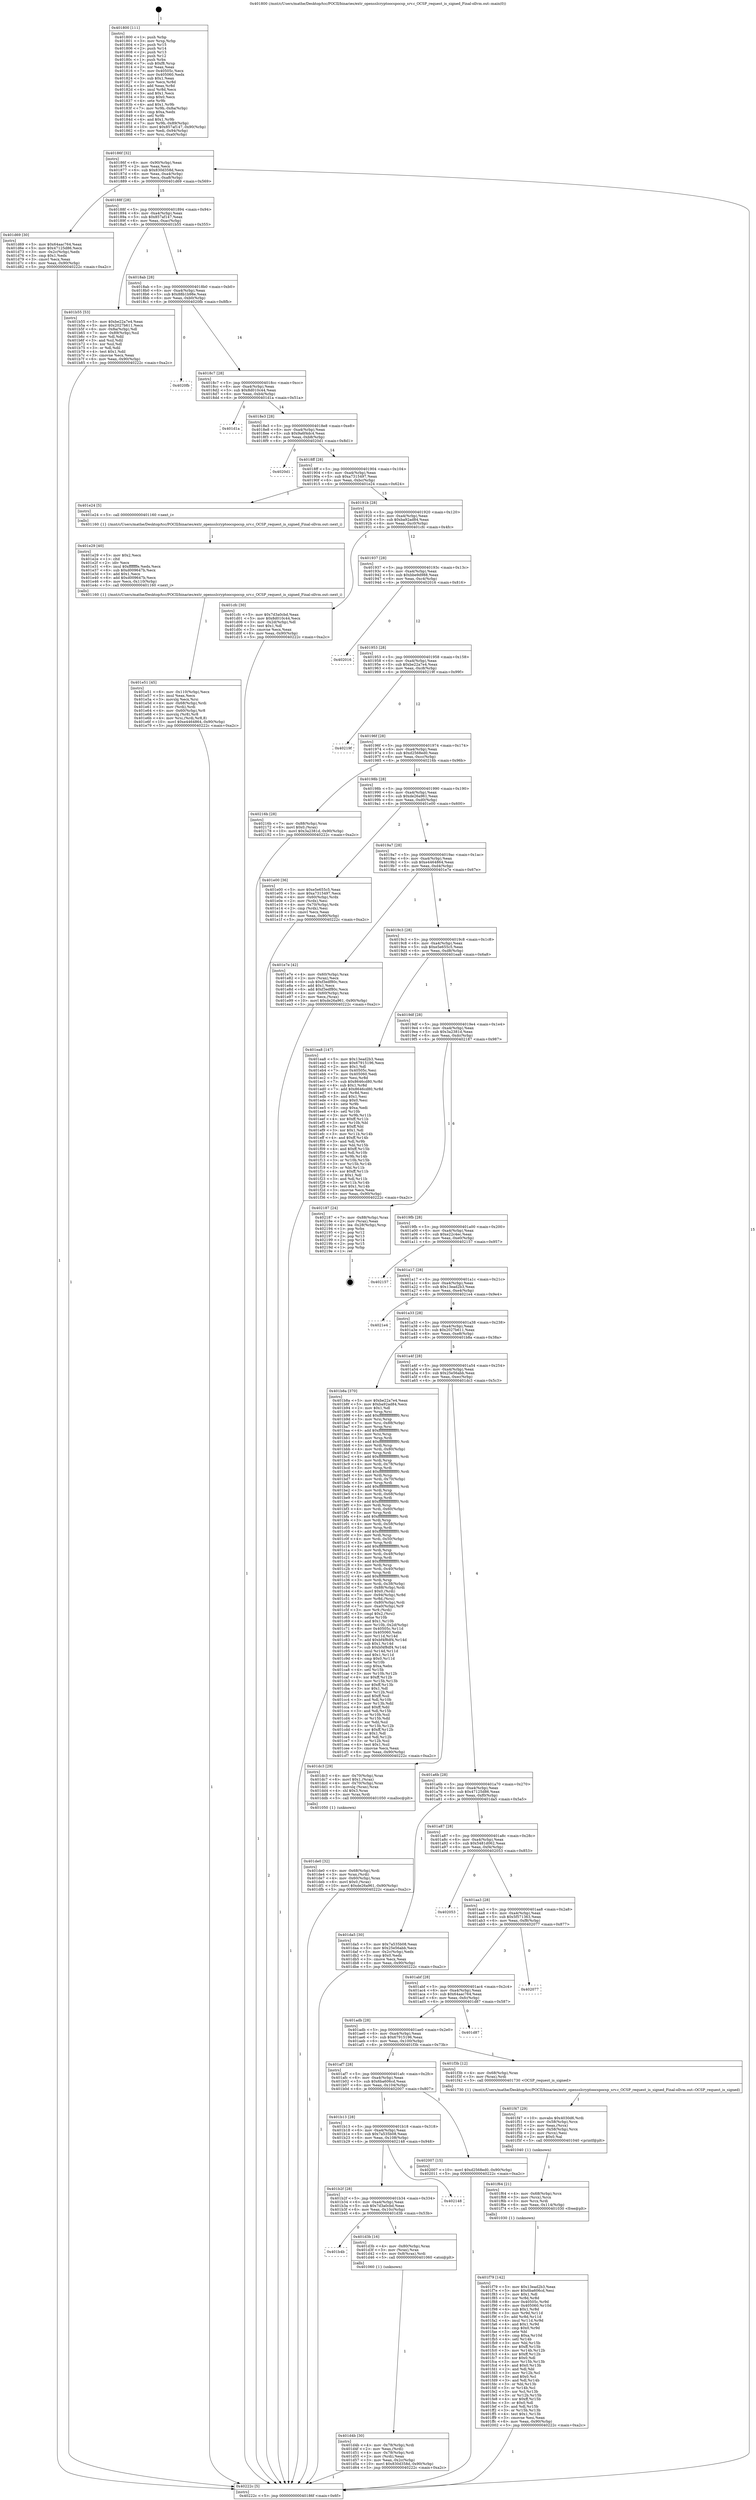 digraph "0x401800" {
  label = "0x401800 (/mnt/c/Users/mathe/Desktop/tcc/POCII/binaries/extr_opensslcryptoocspocsp_srv.c_OCSP_request_is_signed_Final-ollvm.out::main(0))"
  labelloc = "t"
  node[shape=record]

  Entry [label="",width=0.3,height=0.3,shape=circle,fillcolor=black,style=filled]
  "0x40186f" [label="{
     0x40186f [32]\l
     | [instrs]\l
     &nbsp;&nbsp;0x40186f \<+6\>: mov -0x90(%rbp),%eax\l
     &nbsp;&nbsp;0x401875 \<+2\>: mov %eax,%ecx\l
     &nbsp;&nbsp;0x401877 \<+6\>: sub $0x830d358d,%ecx\l
     &nbsp;&nbsp;0x40187d \<+6\>: mov %eax,-0xa4(%rbp)\l
     &nbsp;&nbsp;0x401883 \<+6\>: mov %ecx,-0xa8(%rbp)\l
     &nbsp;&nbsp;0x401889 \<+6\>: je 0000000000401d69 \<main+0x569\>\l
  }"]
  "0x401d69" [label="{
     0x401d69 [30]\l
     | [instrs]\l
     &nbsp;&nbsp;0x401d69 \<+5\>: mov $0x64aac764,%eax\l
     &nbsp;&nbsp;0x401d6e \<+5\>: mov $0x47125d86,%ecx\l
     &nbsp;&nbsp;0x401d73 \<+3\>: mov -0x2c(%rbp),%edx\l
     &nbsp;&nbsp;0x401d76 \<+3\>: cmp $0x1,%edx\l
     &nbsp;&nbsp;0x401d79 \<+3\>: cmovl %ecx,%eax\l
     &nbsp;&nbsp;0x401d7c \<+6\>: mov %eax,-0x90(%rbp)\l
     &nbsp;&nbsp;0x401d82 \<+5\>: jmp 000000000040222c \<main+0xa2c\>\l
  }"]
  "0x40188f" [label="{
     0x40188f [28]\l
     | [instrs]\l
     &nbsp;&nbsp;0x40188f \<+5\>: jmp 0000000000401894 \<main+0x94\>\l
     &nbsp;&nbsp;0x401894 \<+6\>: mov -0xa4(%rbp),%eax\l
     &nbsp;&nbsp;0x40189a \<+5\>: sub $0x857af147,%eax\l
     &nbsp;&nbsp;0x40189f \<+6\>: mov %eax,-0xac(%rbp)\l
     &nbsp;&nbsp;0x4018a5 \<+6\>: je 0000000000401b55 \<main+0x355\>\l
  }"]
  Exit [label="",width=0.3,height=0.3,shape=circle,fillcolor=black,style=filled,peripheries=2]
  "0x401b55" [label="{
     0x401b55 [53]\l
     | [instrs]\l
     &nbsp;&nbsp;0x401b55 \<+5\>: mov $0xbe22a7e4,%eax\l
     &nbsp;&nbsp;0x401b5a \<+5\>: mov $0x2027b611,%ecx\l
     &nbsp;&nbsp;0x401b5f \<+6\>: mov -0x8a(%rbp),%dl\l
     &nbsp;&nbsp;0x401b65 \<+7\>: mov -0x89(%rbp),%sil\l
     &nbsp;&nbsp;0x401b6c \<+3\>: mov %dl,%dil\l
     &nbsp;&nbsp;0x401b6f \<+3\>: and %sil,%dil\l
     &nbsp;&nbsp;0x401b72 \<+3\>: xor %sil,%dl\l
     &nbsp;&nbsp;0x401b75 \<+3\>: or %dl,%dil\l
     &nbsp;&nbsp;0x401b78 \<+4\>: test $0x1,%dil\l
     &nbsp;&nbsp;0x401b7c \<+3\>: cmovne %ecx,%eax\l
     &nbsp;&nbsp;0x401b7f \<+6\>: mov %eax,-0x90(%rbp)\l
     &nbsp;&nbsp;0x401b85 \<+5\>: jmp 000000000040222c \<main+0xa2c\>\l
  }"]
  "0x4018ab" [label="{
     0x4018ab [28]\l
     | [instrs]\l
     &nbsp;&nbsp;0x4018ab \<+5\>: jmp 00000000004018b0 \<main+0xb0\>\l
     &nbsp;&nbsp;0x4018b0 \<+6\>: mov -0xa4(%rbp),%eax\l
     &nbsp;&nbsp;0x4018b6 \<+5\>: sub $0x88b1b98e,%eax\l
     &nbsp;&nbsp;0x4018bb \<+6\>: mov %eax,-0xb0(%rbp)\l
     &nbsp;&nbsp;0x4018c1 \<+6\>: je 00000000004020fb \<main+0x8fb\>\l
  }"]
  "0x40222c" [label="{
     0x40222c [5]\l
     | [instrs]\l
     &nbsp;&nbsp;0x40222c \<+5\>: jmp 000000000040186f \<main+0x6f\>\l
  }"]
  "0x401800" [label="{
     0x401800 [111]\l
     | [instrs]\l
     &nbsp;&nbsp;0x401800 \<+1\>: push %rbp\l
     &nbsp;&nbsp;0x401801 \<+3\>: mov %rsp,%rbp\l
     &nbsp;&nbsp;0x401804 \<+2\>: push %r15\l
     &nbsp;&nbsp;0x401806 \<+2\>: push %r14\l
     &nbsp;&nbsp;0x401808 \<+2\>: push %r13\l
     &nbsp;&nbsp;0x40180a \<+2\>: push %r12\l
     &nbsp;&nbsp;0x40180c \<+1\>: push %rbx\l
     &nbsp;&nbsp;0x40180d \<+7\>: sub $0xf8,%rsp\l
     &nbsp;&nbsp;0x401814 \<+2\>: xor %eax,%eax\l
     &nbsp;&nbsp;0x401816 \<+7\>: mov 0x40505c,%ecx\l
     &nbsp;&nbsp;0x40181d \<+7\>: mov 0x405060,%edx\l
     &nbsp;&nbsp;0x401824 \<+3\>: sub $0x1,%eax\l
     &nbsp;&nbsp;0x401827 \<+3\>: mov %ecx,%r8d\l
     &nbsp;&nbsp;0x40182a \<+3\>: add %eax,%r8d\l
     &nbsp;&nbsp;0x40182d \<+4\>: imul %r8d,%ecx\l
     &nbsp;&nbsp;0x401831 \<+3\>: and $0x1,%ecx\l
     &nbsp;&nbsp;0x401834 \<+3\>: cmp $0x0,%ecx\l
     &nbsp;&nbsp;0x401837 \<+4\>: sete %r9b\l
     &nbsp;&nbsp;0x40183b \<+4\>: and $0x1,%r9b\l
     &nbsp;&nbsp;0x40183f \<+7\>: mov %r9b,-0x8a(%rbp)\l
     &nbsp;&nbsp;0x401846 \<+3\>: cmp $0xa,%edx\l
     &nbsp;&nbsp;0x401849 \<+4\>: setl %r9b\l
     &nbsp;&nbsp;0x40184d \<+4\>: and $0x1,%r9b\l
     &nbsp;&nbsp;0x401851 \<+7\>: mov %r9b,-0x89(%rbp)\l
     &nbsp;&nbsp;0x401858 \<+10\>: movl $0x857af147,-0x90(%rbp)\l
     &nbsp;&nbsp;0x401862 \<+6\>: mov %edi,-0x94(%rbp)\l
     &nbsp;&nbsp;0x401868 \<+7\>: mov %rsi,-0xa0(%rbp)\l
  }"]
  "0x401f79" [label="{
     0x401f79 [142]\l
     | [instrs]\l
     &nbsp;&nbsp;0x401f79 \<+5\>: mov $0x13ead2b3,%eax\l
     &nbsp;&nbsp;0x401f7e \<+5\>: mov $0x6ba606cd,%esi\l
     &nbsp;&nbsp;0x401f83 \<+2\>: mov $0x1,%dl\l
     &nbsp;&nbsp;0x401f85 \<+3\>: xor %r8d,%r8d\l
     &nbsp;&nbsp;0x401f88 \<+8\>: mov 0x40505c,%r9d\l
     &nbsp;&nbsp;0x401f90 \<+8\>: mov 0x405060,%r10d\l
     &nbsp;&nbsp;0x401f98 \<+4\>: sub $0x1,%r8d\l
     &nbsp;&nbsp;0x401f9c \<+3\>: mov %r9d,%r11d\l
     &nbsp;&nbsp;0x401f9f \<+3\>: add %r8d,%r11d\l
     &nbsp;&nbsp;0x401fa2 \<+4\>: imul %r11d,%r9d\l
     &nbsp;&nbsp;0x401fa6 \<+4\>: and $0x1,%r9d\l
     &nbsp;&nbsp;0x401faa \<+4\>: cmp $0x0,%r9d\l
     &nbsp;&nbsp;0x401fae \<+3\>: sete %bl\l
     &nbsp;&nbsp;0x401fb1 \<+4\>: cmp $0xa,%r10d\l
     &nbsp;&nbsp;0x401fb5 \<+4\>: setl %r14b\l
     &nbsp;&nbsp;0x401fb9 \<+3\>: mov %bl,%r15b\l
     &nbsp;&nbsp;0x401fbc \<+4\>: xor $0xff,%r15b\l
     &nbsp;&nbsp;0x401fc0 \<+3\>: mov %r14b,%r12b\l
     &nbsp;&nbsp;0x401fc3 \<+4\>: xor $0xff,%r12b\l
     &nbsp;&nbsp;0x401fc7 \<+3\>: xor $0x0,%dl\l
     &nbsp;&nbsp;0x401fca \<+3\>: mov %r15b,%r13b\l
     &nbsp;&nbsp;0x401fcd \<+4\>: and $0x0,%r13b\l
     &nbsp;&nbsp;0x401fd1 \<+2\>: and %dl,%bl\l
     &nbsp;&nbsp;0x401fd3 \<+3\>: mov %r12b,%cl\l
     &nbsp;&nbsp;0x401fd6 \<+3\>: and $0x0,%cl\l
     &nbsp;&nbsp;0x401fd9 \<+3\>: and %dl,%r14b\l
     &nbsp;&nbsp;0x401fdc \<+3\>: or %bl,%r13b\l
     &nbsp;&nbsp;0x401fdf \<+3\>: or %r14b,%cl\l
     &nbsp;&nbsp;0x401fe2 \<+3\>: xor %cl,%r13b\l
     &nbsp;&nbsp;0x401fe5 \<+3\>: or %r12b,%r15b\l
     &nbsp;&nbsp;0x401fe8 \<+4\>: xor $0xff,%r15b\l
     &nbsp;&nbsp;0x401fec \<+3\>: or $0x0,%dl\l
     &nbsp;&nbsp;0x401fef \<+3\>: and %dl,%r15b\l
     &nbsp;&nbsp;0x401ff2 \<+3\>: or %r15b,%r13b\l
     &nbsp;&nbsp;0x401ff5 \<+4\>: test $0x1,%r13b\l
     &nbsp;&nbsp;0x401ff9 \<+3\>: cmovne %esi,%eax\l
     &nbsp;&nbsp;0x401ffc \<+6\>: mov %eax,-0x90(%rbp)\l
     &nbsp;&nbsp;0x402002 \<+5\>: jmp 000000000040222c \<main+0xa2c\>\l
  }"]
  "0x4020fb" [label="{
     0x4020fb\l
  }", style=dashed]
  "0x4018c7" [label="{
     0x4018c7 [28]\l
     | [instrs]\l
     &nbsp;&nbsp;0x4018c7 \<+5\>: jmp 00000000004018cc \<main+0xcc\>\l
     &nbsp;&nbsp;0x4018cc \<+6\>: mov -0xa4(%rbp),%eax\l
     &nbsp;&nbsp;0x4018d2 \<+5\>: sub $0x8d010c44,%eax\l
     &nbsp;&nbsp;0x4018d7 \<+6\>: mov %eax,-0xb4(%rbp)\l
     &nbsp;&nbsp;0x4018dd \<+6\>: je 0000000000401d1a \<main+0x51a\>\l
  }"]
  "0x401f64" [label="{
     0x401f64 [21]\l
     | [instrs]\l
     &nbsp;&nbsp;0x401f64 \<+4\>: mov -0x68(%rbp),%rcx\l
     &nbsp;&nbsp;0x401f68 \<+3\>: mov (%rcx),%rcx\l
     &nbsp;&nbsp;0x401f6b \<+3\>: mov %rcx,%rdi\l
     &nbsp;&nbsp;0x401f6e \<+6\>: mov %eax,-0x114(%rbp)\l
     &nbsp;&nbsp;0x401f74 \<+5\>: call 0000000000401030 \<free@plt\>\l
     | [calls]\l
     &nbsp;&nbsp;0x401030 \{1\} (unknown)\l
  }"]
  "0x401d1a" [label="{
     0x401d1a\l
  }", style=dashed]
  "0x4018e3" [label="{
     0x4018e3 [28]\l
     | [instrs]\l
     &nbsp;&nbsp;0x4018e3 \<+5\>: jmp 00000000004018e8 \<main+0xe8\>\l
     &nbsp;&nbsp;0x4018e8 \<+6\>: mov -0xa4(%rbp),%eax\l
     &nbsp;&nbsp;0x4018ee \<+5\>: sub $0x9a6f4dc4,%eax\l
     &nbsp;&nbsp;0x4018f3 \<+6\>: mov %eax,-0xb8(%rbp)\l
     &nbsp;&nbsp;0x4018f9 \<+6\>: je 00000000004020d1 \<main+0x8d1\>\l
  }"]
  "0x401f47" [label="{
     0x401f47 [29]\l
     | [instrs]\l
     &nbsp;&nbsp;0x401f47 \<+10\>: movabs $0x4030d6,%rdi\l
     &nbsp;&nbsp;0x401f51 \<+4\>: mov -0x58(%rbp),%rcx\l
     &nbsp;&nbsp;0x401f55 \<+2\>: mov %eax,(%rcx)\l
     &nbsp;&nbsp;0x401f57 \<+4\>: mov -0x58(%rbp),%rcx\l
     &nbsp;&nbsp;0x401f5b \<+2\>: mov (%rcx),%esi\l
     &nbsp;&nbsp;0x401f5d \<+2\>: mov $0x0,%al\l
     &nbsp;&nbsp;0x401f5f \<+5\>: call 0000000000401040 \<printf@plt\>\l
     | [calls]\l
     &nbsp;&nbsp;0x401040 \{1\} (unknown)\l
  }"]
  "0x4020d1" [label="{
     0x4020d1\l
  }", style=dashed]
  "0x4018ff" [label="{
     0x4018ff [28]\l
     | [instrs]\l
     &nbsp;&nbsp;0x4018ff \<+5\>: jmp 0000000000401904 \<main+0x104\>\l
     &nbsp;&nbsp;0x401904 \<+6\>: mov -0xa4(%rbp),%eax\l
     &nbsp;&nbsp;0x40190a \<+5\>: sub $0xa7315497,%eax\l
     &nbsp;&nbsp;0x40190f \<+6\>: mov %eax,-0xbc(%rbp)\l
     &nbsp;&nbsp;0x401915 \<+6\>: je 0000000000401e24 \<main+0x624\>\l
  }"]
  "0x401e51" [label="{
     0x401e51 [45]\l
     | [instrs]\l
     &nbsp;&nbsp;0x401e51 \<+6\>: mov -0x110(%rbp),%ecx\l
     &nbsp;&nbsp;0x401e57 \<+3\>: imul %eax,%ecx\l
     &nbsp;&nbsp;0x401e5a \<+3\>: movslq %ecx,%rsi\l
     &nbsp;&nbsp;0x401e5d \<+4\>: mov -0x68(%rbp),%rdi\l
     &nbsp;&nbsp;0x401e61 \<+3\>: mov (%rdi),%rdi\l
     &nbsp;&nbsp;0x401e64 \<+4\>: mov -0x60(%rbp),%r8\l
     &nbsp;&nbsp;0x401e68 \<+3\>: movslq (%r8),%r8\l
     &nbsp;&nbsp;0x401e6b \<+4\>: mov %rsi,(%rdi,%r8,8)\l
     &nbsp;&nbsp;0x401e6f \<+10\>: movl $0xe4464864,-0x90(%rbp)\l
     &nbsp;&nbsp;0x401e79 \<+5\>: jmp 000000000040222c \<main+0xa2c\>\l
  }"]
  "0x401e24" [label="{
     0x401e24 [5]\l
     | [instrs]\l
     &nbsp;&nbsp;0x401e24 \<+5\>: call 0000000000401160 \<next_i\>\l
     | [calls]\l
     &nbsp;&nbsp;0x401160 \{1\} (/mnt/c/Users/mathe/Desktop/tcc/POCII/binaries/extr_opensslcryptoocspocsp_srv.c_OCSP_request_is_signed_Final-ollvm.out::next_i)\l
  }"]
  "0x40191b" [label="{
     0x40191b [28]\l
     | [instrs]\l
     &nbsp;&nbsp;0x40191b \<+5\>: jmp 0000000000401920 \<main+0x120\>\l
     &nbsp;&nbsp;0x401920 \<+6\>: mov -0xa4(%rbp),%eax\l
     &nbsp;&nbsp;0x401926 \<+5\>: sub $0xba92ad84,%eax\l
     &nbsp;&nbsp;0x40192b \<+6\>: mov %eax,-0xc0(%rbp)\l
     &nbsp;&nbsp;0x401931 \<+6\>: je 0000000000401cfc \<main+0x4fc\>\l
  }"]
  "0x401e29" [label="{
     0x401e29 [40]\l
     | [instrs]\l
     &nbsp;&nbsp;0x401e29 \<+5\>: mov $0x2,%ecx\l
     &nbsp;&nbsp;0x401e2e \<+1\>: cltd\l
     &nbsp;&nbsp;0x401e2f \<+2\>: idiv %ecx\l
     &nbsp;&nbsp;0x401e31 \<+6\>: imul $0xfffffffe,%edx,%ecx\l
     &nbsp;&nbsp;0x401e37 \<+6\>: sub $0xd009647b,%ecx\l
     &nbsp;&nbsp;0x401e3d \<+3\>: add $0x1,%ecx\l
     &nbsp;&nbsp;0x401e40 \<+6\>: add $0xd009647b,%ecx\l
     &nbsp;&nbsp;0x401e46 \<+6\>: mov %ecx,-0x110(%rbp)\l
     &nbsp;&nbsp;0x401e4c \<+5\>: call 0000000000401160 \<next_i\>\l
     | [calls]\l
     &nbsp;&nbsp;0x401160 \{1\} (/mnt/c/Users/mathe/Desktop/tcc/POCII/binaries/extr_opensslcryptoocspocsp_srv.c_OCSP_request_is_signed_Final-ollvm.out::next_i)\l
  }"]
  "0x401cfc" [label="{
     0x401cfc [30]\l
     | [instrs]\l
     &nbsp;&nbsp;0x401cfc \<+5\>: mov $0x7d3a0cbd,%eax\l
     &nbsp;&nbsp;0x401d01 \<+5\>: mov $0x8d010c44,%ecx\l
     &nbsp;&nbsp;0x401d06 \<+3\>: mov -0x2d(%rbp),%dl\l
     &nbsp;&nbsp;0x401d09 \<+3\>: test $0x1,%dl\l
     &nbsp;&nbsp;0x401d0c \<+3\>: cmovne %ecx,%eax\l
     &nbsp;&nbsp;0x401d0f \<+6\>: mov %eax,-0x90(%rbp)\l
     &nbsp;&nbsp;0x401d15 \<+5\>: jmp 000000000040222c \<main+0xa2c\>\l
  }"]
  "0x401937" [label="{
     0x401937 [28]\l
     | [instrs]\l
     &nbsp;&nbsp;0x401937 \<+5\>: jmp 000000000040193c \<main+0x13c\>\l
     &nbsp;&nbsp;0x40193c \<+6\>: mov -0xa4(%rbp),%eax\l
     &nbsp;&nbsp;0x401942 \<+5\>: sub $0xbbe9d988,%eax\l
     &nbsp;&nbsp;0x401947 \<+6\>: mov %eax,-0xc4(%rbp)\l
     &nbsp;&nbsp;0x40194d \<+6\>: je 0000000000402016 \<main+0x816\>\l
  }"]
  "0x401de0" [label="{
     0x401de0 [32]\l
     | [instrs]\l
     &nbsp;&nbsp;0x401de0 \<+4\>: mov -0x68(%rbp),%rdi\l
     &nbsp;&nbsp;0x401de4 \<+3\>: mov %rax,(%rdi)\l
     &nbsp;&nbsp;0x401de7 \<+4\>: mov -0x60(%rbp),%rax\l
     &nbsp;&nbsp;0x401deb \<+6\>: movl $0x0,(%rax)\l
     &nbsp;&nbsp;0x401df1 \<+10\>: movl $0xde26a961,-0x90(%rbp)\l
     &nbsp;&nbsp;0x401dfb \<+5\>: jmp 000000000040222c \<main+0xa2c\>\l
  }"]
  "0x402016" [label="{
     0x402016\l
  }", style=dashed]
  "0x401953" [label="{
     0x401953 [28]\l
     | [instrs]\l
     &nbsp;&nbsp;0x401953 \<+5\>: jmp 0000000000401958 \<main+0x158\>\l
     &nbsp;&nbsp;0x401958 \<+6\>: mov -0xa4(%rbp),%eax\l
     &nbsp;&nbsp;0x40195e \<+5\>: sub $0xbe22a7e4,%eax\l
     &nbsp;&nbsp;0x401963 \<+6\>: mov %eax,-0xc8(%rbp)\l
     &nbsp;&nbsp;0x401969 \<+6\>: je 000000000040219f \<main+0x99f\>\l
  }"]
  "0x401d4b" [label="{
     0x401d4b [30]\l
     | [instrs]\l
     &nbsp;&nbsp;0x401d4b \<+4\>: mov -0x78(%rbp),%rdi\l
     &nbsp;&nbsp;0x401d4f \<+2\>: mov %eax,(%rdi)\l
     &nbsp;&nbsp;0x401d51 \<+4\>: mov -0x78(%rbp),%rdi\l
     &nbsp;&nbsp;0x401d55 \<+2\>: mov (%rdi),%eax\l
     &nbsp;&nbsp;0x401d57 \<+3\>: mov %eax,-0x2c(%rbp)\l
     &nbsp;&nbsp;0x401d5a \<+10\>: movl $0x830d358d,-0x90(%rbp)\l
     &nbsp;&nbsp;0x401d64 \<+5\>: jmp 000000000040222c \<main+0xa2c\>\l
  }"]
  "0x40219f" [label="{
     0x40219f\l
  }", style=dashed]
  "0x40196f" [label="{
     0x40196f [28]\l
     | [instrs]\l
     &nbsp;&nbsp;0x40196f \<+5\>: jmp 0000000000401974 \<main+0x174\>\l
     &nbsp;&nbsp;0x401974 \<+6\>: mov -0xa4(%rbp),%eax\l
     &nbsp;&nbsp;0x40197a \<+5\>: sub $0xd2568ed0,%eax\l
     &nbsp;&nbsp;0x40197f \<+6\>: mov %eax,-0xcc(%rbp)\l
     &nbsp;&nbsp;0x401985 \<+6\>: je 000000000040216b \<main+0x96b\>\l
  }"]
  "0x401b4b" [label="{
     0x401b4b\l
  }", style=dashed]
  "0x40216b" [label="{
     0x40216b [28]\l
     | [instrs]\l
     &nbsp;&nbsp;0x40216b \<+7\>: mov -0x88(%rbp),%rax\l
     &nbsp;&nbsp;0x402172 \<+6\>: movl $0x0,(%rax)\l
     &nbsp;&nbsp;0x402178 \<+10\>: movl $0x3a2381d,-0x90(%rbp)\l
     &nbsp;&nbsp;0x402182 \<+5\>: jmp 000000000040222c \<main+0xa2c\>\l
  }"]
  "0x40198b" [label="{
     0x40198b [28]\l
     | [instrs]\l
     &nbsp;&nbsp;0x40198b \<+5\>: jmp 0000000000401990 \<main+0x190\>\l
     &nbsp;&nbsp;0x401990 \<+6\>: mov -0xa4(%rbp),%eax\l
     &nbsp;&nbsp;0x401996 \<+5\>: sub $0xde26a961,%eax\l
     &nbsp;&nbsp;0x40199b \<+6\>: mov %eax,-0xd0(%rbp)\l
     &nbsp;&nbsp;0x4019a1 \<+6\>: je 0000000000401e00 \<main+0x600\>\l
  }"]
  "0x401d3b" [label="{
     0x401d3b [16]\l
     | [instrs]\l
     &nbsp;&nbsp;0x401d3b \<+4\>: mov -0x80(%rbp),%rax\l
     &nbsp;&nbsp;0x401d3f \<+3\>: mov (%rax),%rax\l
     &nbsp;&nbsp;0x401d42 \<+4\>: mov 0x8(%rax),%rdi\l
     &nbsp;&nbsp;0x401d46 \<+5\>: call 0000000000401060 \<atoi@plt\>\l
     | [calls]\l
     &nbsp;&nbsp;0x401060 \{1\} (unknown)\l
  }"]
  "0x401e00" [label="{
     0x401e00 [36]\l
     | [instrs]\l
     &nbsp;&nbsp;0x401e00 \<+5\>: mov $0xe5e655c5,%eax\l
     &nbsp;&nbsp;0x401e05 \<+5\>: mov $0xa7315497,%ecx\l
     &nbsp;&nbsp;0x401e0a \<+4\>: mov -0x60(%rbp),%rdx\l
     &nbsp;&nbsp;0x401e0e \<+2\>: mov (%rdx),%esi\l
     &nbsp;&nbsp;0x401e10 \<+4\>: mov -0x70(%rbp),%rdx\l
     &nbsp;&nbsp;0x401e14 \<+2\>: cmp (%rdx),%esi\l
     &nbsp;&nbsp;0x401e16 \<+3\>: cmovl %ecx,%eax\l
     &nbsp;&nbsp;0x401e19 \<+6\>: mov %eax,-0x90(%rbp)\l
     &nbsp;&nbsp;0x401e1f \<+5\>: jmp 000000000040222c \<main+0xa2c\>\l
  }"]
  "0x4019a7" [label="{
     0x4019a7 [28]\l
     | [instrs]\l
     &nbsp;&nbsp;0x4019a7 \<+5\>: jmp 00000000004019ac \<main+0x1ac\>\l
     &nbsp;&nbsp;0x4019ac \<+6\>: mov -0xa4(%rbp),%eax\l
     &nbsp;&nbsp;0x4019b2 \<+5\>: sub $0xe4464864,%eax\l
     &nbsp;&nbsp;0x4019b7 \<+6\>: mov %eax,-0xd4(%rbp)\l
     &nbsp;&nbsp;0x4019bd \<+6\>: je 0000000000401e7e \<main+0x67e\>\l
  }"]
  "0x401b2f" [label="{
     0x401b2f [28]\l
     | [instrs]\l
     &nbsp;&nbsp;0x401b2f \<+5\>: jmp 0000000000401b34 \<main+0x334\>\l
     &nbsp;&nbsp;0x401b34 \<+6\>: mov -0xa4(%rbp),%eax\l
     &nbsp;&nbsp;0x401b3a \<+5\>: sub $0x7d3a0cbd,%eax\l
     &nbsp;&nbsp;0x401b3f \<+6\>: mov %eax,-0x10c(%rbp)\l
     &nbsp;&nbsp;0x401b45 \<+6\>: je 0000000000401d3b \<main+0x53b\>\l
  }"]
  "0x401e7e" [label="{
     0x401e7e [42]\l
     | [instrs]\l
     &nbsp;&nbsp;0x401e7e \<+4\>: mov -0x60(%rbp),%rax\l
     &nbsp;&nbsp;0x401e82 \<+2\>: mov (%rax),%ecx\l
     &nbsp;&nbsp;0x401e84 \<+6\>: sub $0xf3edf80c,%ecx\l
     &nbsp;&nbsp;0x401e8a \<+3\>: add $0x1,%ecx\l
     &nbsp;&nbsp;0x401e8d \<+6\>: add $0xf3edf80c,%ecx\l
     &nbsp;&nbsp;0x401e93 \<+4\>: mov -0x60(%rbp),%rax\l
     &nbsp;&nbsp;0x401e97 \<+2\>: mov %ecx,(%rax)\l
     &nbsp;&nbsp;0x401e99 \<+10\>: movl $0xde26a961,-0x90(%rbp)\l
     &nbsp;&nbsp;0x401ea3 \<+5\>: jmp 000000000040222c \<main+0xa2c\>\l
  }"]
  "0x4019c3" [label="{
     0x4019c3 [28]\l
     | [instrs]\l
     &nbsp;&nbsp;0x4019c3 \<+5\>: jmp 00000000004019c8 \<main+0x1c8\>\l
     &nbsp;&nbsp;0x4019c8 \<+6\>: mov -0xa4(%rbp),%eax\l
     &nbsp;&nbsp;0x4019ce \<+5\>: sub $0xe5e655c5,%eax\l
     &nbsp;&nbsp;0x4019d3 \<+6\>: mov %eax,-0xd8(%rbp)\l
     &nbsp;&nbsp;0x4019d9 \<+6\>: je 0000000000401ea8 \<main+0x6a8\>\l
  }"]
  "0x402148" [label="{
     0x402148\l
  }", style=dashed]
  "0x401ea8" [label="{
     0x401ea8 [147]\l
     | [instrs]\l
     &nbsp;&nbsp;0x401ea8 \<+5\>: mov $0x13ead2b3,%eax\l
     &nbsp;&nbsp;0x401ead \<+5\>: mov $0x67915196,%ecx\l
     &nbsp;&nbsp;0x401eb2 \<+2\>: mov $0x1,%dl\l
     &nbsp;&nbsp;0x401eb4 \<+7\>: mov 0x40505c,%esi\l
     &nbsp;&nbsp;0x401ebb \<+7\>: mov 0x405060,%edi\l
     &nbsp;&nbsp;0x401ec2 \<+3\>: mov %esi,%r8d\l
     &nbsp;&nbsp;0x401ec5 \<+7\>: sub $0x8646cd80,%r8d\l
     &nbsp;&nbsp;0x401ecc \<+4\>: sub $0x1,%r8d\l
     &nbsp;&nbsp;0x401ed0 \<+7\>: add $0x8646cd80,%r8d\l
     &nbsp;&nbsp;0x401ed7 \<+4\>: imul %r8d,%esi\l
     &nbsp;&nbsp;0x401edb \<+3\>: and $0x1,%esi\l
     &nbsp;&nbsp;0x401ede \<+3\>: cmp $0x0,%esi\l
     &nbsp;&nbsp;0x401ee1 \<+4\>: sete %r9b\l
     &nbsp;&nbsp;0x401ee5 \<+3\>: cmp $0xa,%edi\l
     &nbsp;&nbsp;0x401ee8 \<+4\>: setl %r10b\l
     &nbsp;&nbsp;0x401eec \<+3\>: mov %r9b,%r11b\l
     &nbsp;&nbsp;0x401eef \<+4\>: xor $0xff,%r11b\l
     &nbsp;&nbsp;0x401ef3 \<+3\>: mov %r10b,%bl\l
     &nbsp;&nbsp;0x401ef6 \<+3\>: xor $0xff,%bl\l
     &nbsp;&nbsp;0x401ef9 \<+3\>: xor $0x1,%dl\l
     &nbsp;&nbsp;0x401efc \<+3\>: mov %r11b,%r14b\l
     &nbsp;&nbsp;0x401eff \<+4\>: and $0xff,%r14b\l
     &nbsp;&nbsp;0x401f03 \<+3\>: and %dl,%r9b\l
     &nbsp;&nbsp;0x401f06 \<+3\>: mov %bl,%r15b\l
     &nbsp;&nbsp;0x401f09 \<+4\>: and $0xff,%r15b\l
     &nbsp;&nbsp;0x401f0d \<+3\>: and %dl,%r10b\l
     &nbsp;&nbsp;0x401f10 \<+3\>: or %r9b,%r14b\l
     &nbsp;&nbsp;0x401f13 \<+3\>: or %r10b,%r15b\l
     &nbsp;&nbsp;0x401f16 \<+3\>: xor %r15b,%r14b\l
     &nbsp;&nbsp;0x401f19 \<+3\>: or %bl,%r11b\l
     &nbsp;&nbsp;0x401f1c \<+4\>: xor $0xff,%r11b\l
     &nbsp;&nbsp;0x401f20 \<+3\>: or $0x1,%dl\l
     &nbsp;&nbsp;0x401f23 \<+3\>: and %dl,%r11b\l
     &nbsp;&nbsp;0x401f26 \<+3\>: or %r11b,%r14b\l
     &nbsp;&nbsp;0x401f29 \<+4\>: test $0x1,%r14b\l
     &nbsp;&nbsp;0x401f2d \<+3\>: cmovne %ecx,%eax\l
     &nbsp;&nbsp;0x401f30 \<+6\>: mov %eax,-0x90(%rbp)\l
     &nbsp;&nbsp;0x401f36 \<+5\>: jmp 000000000040222c \<main+0xa2c\>\l
  }"]
  "0x4019df" [label="{
     0x4019df [28]\l
     | [instrs]\l
     &nbsp;&nbsp;0x4019df \<+5\>: jmp 00000000004019e4 \<main+0x1e4\>\l
     &nbsp;&nbsp;0x4019e4 \<+6\>: mov -0xa4(%rbp),%eax\l
     &nbsp;&nbsp;0x4019ea \<+5\>: sub $0x3a2381d,%eax\l
     &nbsp;&nbsp;0x4019ef \<+6\>: mov %eax,-0xdc(%rbp)\l
     &nbsp;&nbsp;0x4019f5 \<+6\>: je 0000000000402187 \<main+0x987\>\l
  }"]
  "0x401b13" [label="{
     0x401b13 [28]\l
     | [instrs]\l
     &nbsp;&nbsp;0x401b13 \<+5\>: jmp 0000000000401b18 \<main+0x318\>\l
     &nbsp;&nbsp;0x401b18 \<+6\>: mov -0xa4(%rbp),%eax\l
     &nbsp;&nbsp;0x401b1e \<+5\>: sub $0x7a535b08,%eax\l
     &nbsp;&nbsp;0x401b23 \<+6\>: mov %eax,-0x108(%rbp)\l
     &nbsp;&nbsp;0x401b29 \<+6\>: je 0000000000402148 \<main+0x948\>\l
  }"]
  "0x402187" [label="{
     0x402187 [24]\l
     | [instrs]\l
     &nbsp;&nbsp;0x402187 \<+7\>: mov -0x88(%rbp),%rax\l
     &nbsp;&nbsp;0x40218e \<+2\>: mov (%rax),%eax\l
     &nbsp;&nbsp;0x402190 \<+4\>: lea -0x28(%rbp),%rsp\l
     &nbsp;&nbsp;0x402194 \<+1\>: pop %rbx\l
     &nbsp;&nbsp;0x402195 \<+2\>: pop %r12\l
     &nbsp;&nbsp;0x402197 \<+2\>: pop %r13\l
     &nbsp;&nbsp;0x402199 \<+2\>: pop %r14\l
     &nbsp;&nbsp;0x40219b \<+2\>: pop %r15\l
     &nbsp;&nbsp;0x40219d \<+1\>: pop %rbp\l
     &nbsp;&nbsp;0x40219e \<+1\>: ret\l
  }"]
  "0x4019fb" [label="{
     0x4019fb [28]\l
     | [instrs]\l
     &nbsp;&nbsp;0x4019fb \<+5\>: jmp 0000000000401a00 \<main+0x200\>\l
     &nbsp;&nbsp;0x401a00 \<+6\>: mov -0xa4(%rbp),%eax\l
     &nbsp;&nbsp;0x401a06 \<+5\>: sub $0xe22c4ec,%eax\l
     &nbsp;&nbsp;0x401a0b \<+6\>: mov %eax,-0xe0(%rbp)\l
     &nbsp;&nbsp;0x401a11 \<+6\>: je 0000000000402157 \<main+0x957\>\l
  }"]
  "0x402007" [label="{
     0x402007 [15]\l
     | [instrs]\l
     &nbsp;&nbsp;0x402007 \<+10\>: movl $0xd2568ed0,-0x90(%rbp)\l
     &nbsp;&nbsp;0x402011 \<+5\>: jmp 000000000040222c \<main+0xa2c\>\l
  }"]
  "0x402157" [label="{
     0x402157\l
  }", style=dashed]
  "0x401a17" [label="{
     0x401a17 [28]\l
     | [instrs]\l
     &nbsp;&nbsp;0x401a17 \<+5\>: jmp 0000000000401a1c \<main+0x21c\>\l
     &nbsp;&nbsp;0x401a1c \<+6\>: mov -0xa4(%rbp),%eax\l
     &nbsp;&nbsp;0x401a22 \<+5\>: sub $0x13ead2b3,%eax\l
     &nbsp;&nbsp;0x401a27 \<+6\>: mov %eax,-0xe4(%rbp)\l
     &nbsp;&nbsp;0x401a2d \<+6\>: je 00000000004021e4 \<main+0x9e4\>\l
  }"]
  "0x401af7" [label="{
     0x401af7 [28]\l
     | [instrs]\l
     &nbsp;&nbsp;0x401af7 \<+5\>: jmp 0000000000401afc \<main+0x2fc\>\l
     &nbsp;&nbsp;0x401afc \<+6\>: mov -0xa4(%rbp),%eax\l
     &nbsp;&nbsp;0x401b02 \<+5\>: sub $0x6ba606cd,%eax\l
     &nbsp;&nbsp;0x401b07 \<+6\>: mov %eax,-0x104(%rbp)\l
     &nbsp;&nbsp;0x401b0d \<+6\>: je 0000000000402007 \<main+0x807\>\l
  }"]
  "0x4021e4" [label="{
     0x4021e4\l
  }", style=dashed]
  "0x401a33" [label="{
     0x401a33 [28]\l
     | [instrs]\l
     &nbsp;&nbsp;0x401a33 \<+5\>: jmp 0000000000401a38 \<main+0x238\>\l
     &nbsp;&nbsp;0x401a38 \<+6\>: mov -0xa4(%rbp),%eax\l
     &nbsp;&nbsp;0x401a3e \<+5\>: sub $0x2027b611,%eax\l
     &nbsp;&nbsp;0x401a43 \<+6\>: mov %eax,-0xe8(%rbp)\l
     &nbsp;&nbsp;0x401a49 \<+6\>: je 0000000000401b8a \<main+0x38a\>\l
  }"]
  "0x401f3b" [label="{
     0x401f3b [12]\l
     | [instrs]\l
     &nbsp;&nbsp;0x401f3b \<+4\>: mov -0x68(%rbp),%rax\l
     &nbsp;&nbsp;0x401f3f \<+3\>: mov (%rax),%rdi\l
     &nbsp;&nbsp;0x401f42 \<+5\>: call 0000000000401730 \<OCSP_request_is_signed\>\l
     | [calls]\l
     &nbsp;&nbsp;0x401730 \{1\} (/mnt/c/Users/mathe/Desktop/tcc/POCII/binaries/extr_opensslcryptoocspocsp_srv.c_OCSP_request_is_signed_Final-ollvm.out::OCSP_request_is_signed)\l
  }"]
  "0x401b8a" [label="{
     0x401b8a [370]\l
     | [instrs]\l
     &nbsp;&nbsp;0x401b8a \<+5\>: mov $0xbe22a7e4,%eax\l
     &nbsp;&nbsp;0x401b8f \<+5\>: mov $0xba92ad84,%ecx\l
     &nbsp;&nbsp;0x401b94 \<+2\>: mov $0x1,%dl\l
     &nbsp;&nbsp;0x401b96 \<+3\>: mov %rsp,%rsi\l
     &nbsp;&nbsp;0x401b99 \<+4\>: add $0xfffffffffffffff0,%rsi\l
     &nbsp;&nbsp;0x401b9d \<+3\>: mov %rsi,%rsp\l
     &nbsp;&nbsp;0x401ba0 \<+7\>: mov %rsi,-0x88(%rbp)\l
     &nbsp;&nbsp;0x401ba7 \<+3\>: mov %rsp,%rsi\l
     &nbsp;&nbsp;0x401baa \<+4\>: add $0xfffffffffffffff0,%rsi\l
     &nbsp;&nbsp;0x401bae \<+3\>: mov %rsi,%rsp\l
     &nbsp;&nbsp;0x401bb1 \<+3\>: mov %rsp,%rdi\l
     &nbsp;&nbsp;0x401bb4 \<+4\>: add $0xfffffffffffffff0,%rdi\l
     &nbsp;&nbsp;0x401bb8 \<+3\>: mov %rdi,%rsp\l
     &nbsp;&nbsp;0x401bbb \<+4\>: mov %rdi,-0x80(%rbp)\l
     &nbsp;&nbsp;0x401bbf \<+3\>: mov %rsp,%rdi\l
     &nbsp;&nbsp;0x401bc2 \<+4\>: add $0xfffffffffffffff0,%rdi\l
     &nbsp;&nbsp;0x401bc6 \<+3\>: mov %rdi,%rsp\l
     &nbsp;&nbsp;0x401bc9 \<+4\>: mov %rdi,-0x78(%rbp)\l
     &nbsp;&nbsp;0x401bcd \<+3\>: mov %rsp,%rdi\l
     &nbsp;&nbsp;0x401bd0 \<+4\>: add $0xfffffffffffffff0,%rdi\l
     &nbsp;&nbsp;0x401bd4 \<+3\>: mov %rdi,%rsp\l
     &nbsp;&nbsp;0x401bd7 \<+4\>: mov %rdi,-0x70(%rbp)\l
     &nbsp;&nbsp;0x401bdb \<+3\>: mov %rsp,%rdi\l
     &nbsp;&nbsp;0x401bde \<+4\>: add $0xfffffffffffffff0,%rdi\l
     &nbsp;&nbsp;0x401be2 \<+3\>: mov %rdi,%rsp\l
     &nbsp;&nbsp;0x401be5 \<+4\>: mov %rdi,-0x68(%rbp)\l
     &nbsp;&nbsp;0x401be9 \<+3\>: mov %rsp,%rdi\l
     &nbsp;&nbsp;0x401bec \<+4\>: add $0xfffffffffffffff0,%rdi\l
     &nbsp;&nbsp;0x401bf0 \<+3\>: mov %rdi,%rsp\l
     &nbsp;&nbsp;0x401bf3 \<+4\>: mov %rdi,-0x60(%rbp)\l
     &nbsp;&nbsp;0x401bf7 \<+3\>: mov %rsp,%rdi\l
     &nbsp;&nbsp;0x401bfa \<+4\>: add $0xfffffffffffffff0,%rdi\l
     &nbsp;&nbsp;0x401bfe \<+3\>: mov %rdi,%rsp\l
     &nbsp;&nbsp;0x401c01 \<+4\>: mov %rdi,-0x58(%rbp)\l
     &nbsp;&nbsp;0x401c05 \<+3\>: mov %rsp,%rdi\l
     &nbsp;&nbsp;0x401c08 \<+4\>: add $0xfffffffffffffff0,%rdi\l
     &nbsp;&nbsp;0x401c0c \<+3\>: mov %rdi,%rsp\l
     &nbsp;&nbsp;0x401c0f \<+4\>: mov %rdi,-0x50(%rbp)\l
     &nbsp;&nbsp;0x401c13 \<+3\>: mov %rsp,%rdi\l
     &nbsp;&nbsp;0x401c16 \<+4\>: add $0xfffffffffffffff0,%rdi\l
     &nbsp;&nbsp;0x401c1a \<+3\>: mov %rdi,%rsp\l
     &nbsp;&nbsp;0x401c1d \<+4\>: mov %rdi,-0x48(%rbp)\l
     &nbsp;&nbsp;0x401c21 \<+3\>: mov %rsp,%rdi\l
     &nbsp;&nbsp;0x401c24 \<+4\>: add $0xfffffffffffffff0,%rdi\l
     &nbsp;&nbsp;0x401c28 \<+3\>: mov %rdi,%rsp\l
     &nbsp;&nbsp;0x401c2b \<+4\>: mov %rdi,-0x40(%rbp)\l
     &nbsp;&nbsp;0x401c2f \<+3\>: mov %rsp,%rdi\l
     &nbsp;&nbsp;0x401c32 \<+4\>: add $0xfffffffffffffff0,%rdi\l
     &nbsp;&nbsp;0x401c36 \<+3\>: mov %rdi,%rsp\l
     &nbsp;&nbsp;0x401c39 \<+4\>: mov %rdi,-0x38(%rbp)\l
     &nbsp;&nbsp;0x401c3d \<+7\>: mov -0x88(%rbp),%rdi\l
     &nbsp;&nbsp;0x401c44 \<+6\>: movl $0x0,(%rdi)\l
     &nbsp;&nbsp;0x401c4a \<+7\>: mov -0x94(%rbp),%r8d\l
     &nbsp;&nbsp;0x401c51 \<+3\>: mov %r8d,(%rsi)\l
     &nbsp;&nbsp;0x401c54 \<+4\>: mov -0x80(%rbp),%rdi\l
     &nbsp;&nbsp;0x401c58 \<+7\>: mov -0xa0(%rbp),%r9\l
     &nbsp;&nbsp;0x401c5f \<+3\>: mov %r9,(%rdi)\l
     &nbsp;&nbsp;0x401c62 \<+3\>: cmpl $0x2,(%rsi)\l
     &nbsp;&nbsp;0x401c65 \<+4\>: setne %r10b\l
     &nbsp;&nbsp;0x401c69 \<+4\>: and $0x1,%r10b\l
     &nbsp;&nbsp;0x401c6d \<+4\>: mov %r10b,-0x2d(%rbp)\l
     &nbsp;&nbsp;0x401c71 \<+8\>: mov 0x40505c,%r11d\l
     &nbsp;&nbsp;0x401c79 \<+7\>: mov 0x405060,%ebx\l
     &nbsp;&nbsp;0x401c80 \<+3\>: mov %r11d,%r14d\l
     &nbsp;&nbsp;0x401c83 \<+7\>: add $0xbf4f8df4,%r14d\l
     &nbsp;&nbsp;0x401c8a \<+4\>: sub $0x1,%r14d\l
     &nbsp;&nbsp;0x401c8e \<+7\>: sub $0xbf4f8df4,%r14d\l
     &nbsp;&nbsp;0x401c95 \<+4\>: imul %r14d,%r11d\l
     &nbsp;&nbsp;0x401c99 \<+4\>: and $0x1,%r11d\l
     &nbsp;&nbsp;0x401c9d \<+4\>: cmp $0x0,%r11d\l
     &nbsp;&nbsp;0x401ca1 \<+4\>: sete %r10b\l
     &nbsp;&nbsp;0x401ca5 \<+3\>: cmp $0xa,%ebx\l
     &nbsp;&nbsp;0x401ca8 \<+4\>: setl %r15b\l
     &nbsp;&nbsp;0x401cac \<+3\>: mov %r10b,%r12b\l
     &nbsp;&nbsp;0x401caf \<+4\>: xor $0xff,%r12b\l
     &nbsp;&nbsp;0x401cb3 \<+3\>: mov %r15b,%r13b\l
     &nbsp;&nbsp;0x401cb6 \<+4\>: xor $0xff,%r13b\l
     &nbsp;&nbsp;0x401cba \<+3\>: xor $0x1,%dl\l
     &nbsp;&nbsp;0x401cbd \<+3\>: mov %r12b,%sil\l
     &nbsp;&nbsp;0x401cc0 \<+4\>: and $0xff,%sil\l
     &nbsp;&nbsp;0x401cc4 \<+3\>: and %dl,%r10b\l
     &nbsp;&nbsp;0x401cc7 \<+3\>: mov %r13b,%dil\l
     &nbsp;&nbsp;0x401cca \<+4\>: and $0xff,%dil\l
     &nbsp;&nbsp;0x401cce \<+3\>: and %dl,%r15b\l
     &nbsp;&nbsp;0x401cd1 \<+3\>: or %r10b,%sil\l
     &nbsp;&nbsp;0x401cd4 \<+3\>: or %r15b,%dil\l
     &nbsp;&nbsp;0x401cd7 \<+3\>: xor %dil,%sil\l
     &nbsp;&nbsp;0x401cda \<+3\>: or %r13b,%r12b\l
     &nbsp;&nbsp;0x401cdd \<+4\>: xor $0xff,%r12b\l
     &nbsp;&nbsp;0x401ce1 \<+3\>: or $0x1,%dl\l
     &nbsp;&nbsp;0x401ce4 \<+3\>: and %dl,%r12b\l
     &nbsp;&nbsp;0x401ce7 \<+3\>: or %r12b,%sil\l
     &nbsp;&nbsp;0x401cea \<+4\>: test $0x1,%sil\l
     &nbsp;&nbsp;0x401cee \<+3\>: cmovne %ecx,%eax\l
     &nbsp;&nbsp;0x401cf1 \<+6\>: mov %eax,-0x90(%rbp)\l
     &nbsp;&nbsp;0x401cf7 \<+5\>: jmp 000000000040222c \<main+0xa2c\>\l
  }"]
  "0x401a4f" [label="{
     0x401a4f [28]\l
     | [instrs]\l
     &nbsp;&nbsp;0x401a4f \<+5\>: jmp 0000000000401a54 \<main+0x254\>\l
     &nbsp;&nbsp;0x401a54 \<+6\>: mov -0xa4(%rbp),%eax\l
     &nbsp;&nbsp;0x401a5a \<+5\>: sub $0x25e56abb,%eax\l
     &nbsp;&nbsp;0x401a5f \<+6\>: mov %eax,-0xec(%rbp)\l
     &nbsp;&nbsp;0x401a65 \<+6\>: je 0000000000401dc3 \<main+0x5c3\>\l
  }"]
  "0x401adb" [label="{
     0x401adb [28]\l
     | [instrs]\l
     &nbsp;&nbsp;0x401adb \<+5\>: jmp 0000000000401ae0 \<main+0x2e0\>\l
     &nbsp;&nbsp;0x401ae0 \<+6\>: mov -0xa4(%rbp),%eax\l
     &nbsp;&nbsp;0x401ae6 \<+5\>: sub $0x67915196,%eax\l
     &nbsp;&nbsp;0x401aeb \<+6\>: mov %eax,-0x100(%rbp)\l
     &nbsp;&nbsp;0x401af1 \<+6\>: je 0000000000401f3b \<main+0x73b\>\l
  }"]
  "0x401d87" [label="{
     0x401d87\l
  }", style=dashed]
  "0x401dc3" [label="{
     0x401dc3 [29]\l
     | [instrs]\l
     &nbsp;&nbsp;0x401dc3 \<+4\>: mov -0x70(%rbp),%rax\l
     &nbsp;&nbsp;0x401dc7 \<+6\>: movl $0x1,(%rax)\l
     &nbsp;&nbsp;0x401dcd \<+4\>: mov -0x70(%rbp),%rax\l
     &nbsp;&nbsp;0x401dd1 \<+3\>: movslq (%rax),%rax\l
     &nbsp;&nbsp;0x401dd4 \<+4\>: shl $0x3,%rax\l
     &nbsp;&nbsp;0x401dd8 \<+3\>: mov %rax,%rdi\l
     &nbsp;&nbsp;0x401ddb \<+5\>: call 0000000000401050 \<malloc@plt\>\l
     | [calls]\l
     &nbsp;&nbsp;0x401050 \{1\} (unknown)\l
  }"]
  "0x401a6b" [label="{
     0x401a6b [28]\l
     | [instrs]\l
     &nbsp;&nbsp;0x401a6b \<+5\>: jmp 0000000000401a70 \<main+0x270\>\l
     &nbsp;&nbsp;0x401a70 \<+6\>: mov -0xa4(%rbp),%eax\l
     &nbsp;&nbsp;0x401a76 \<+5\>: sub $0x47125d86,%eax\l
     &nbsp;&nbsp;0x401a7b \<+6\>: mov %eax,-0xf0(%rbp)\l
     &nbsp;&nbsp;0x401a81 \<+6\>: je 0000000000401da5 \<main+0x5a5\>\l
  }"]
  "0x401abf" [label="{
     0x401abf [28]\l
     | [instrs]\l
     &nbsp;&nbsp;0x401abf \<+5\>: jmp 0000000000401ac4 \<main+0x2c4\>\l
     &nbsp;&nbsp;0x401ac4 \<+6\>: mov -0xa4(%rbp),%eax\l
     &nbsp;&nbsp;0x401aca \<+5\>: sub $0x64aac764,%eax\l
     &nbsp;&nbsp;0x401acf \<+6\>: mov %eax,-0xfc(%rbp)\l
     &nbsp;&nbsp;0x401ad5 \<+6\>: je 0000000000401d87 \<main+0x587\>\l
  }"]
  "0x401da5" [label="{
     0x401da5 [30]\l
     | [instrs]\l
     &nbsp;&nbsp;0x401da5 \<+5\>: mov $0x7a535b08,%eax\l
     &nbsp;&nbsp;0x401daa \<+5\>: mov $0x25e56abb,%ecx\l
     &nbsp;&nbsp;0x401daf \<+3\>: mov -0x2c(%rbp),%edx\l
     &nbsp;&nbsp;0x401db2 \<+3\>: cmp $0x0,%edx\l
     &nbsp;&nbsp;0x401db5 \<+3\>: cmove %ecx,%eax\l
     &nbsp;&nbsp;0x401db8 \<+6\>: mov %eax,-0x90(%rbp)\l
     &nbsp;&nbsp;0x401dbe \<+5\>: jmp 000000000040222c \<main+0xa2c\>\l
  }"]
  "0x401a87" [label="{
     0x401a87 [28]\l
     | [instrs]\l
     &nbsp;&nbsp;0x401a87 \<+5\>: jmp 0000000000401a8c \<main+0x28c\>\l
     &nbsp;&nbsp;0x401a8c \<+6\>: mov -0xa4(%rbp),%eax\l
     &nbsp;&nbsp;0x401a92 \<+5\>: sub $0x5481d062,%eax\l
     &nbsp;&nbsp;0x401a97 \<+6\>: mov %eax,-0xf4(%rbp)\l
     &nbsp;&nbsp;0x401a9d \<+6\>: je 0000000000402053 \<main+0x853\>\l
  }"]
  "0x402077" [label="{
     0x402077\l
  }", style=dashed]
  "0x402053" [label="{
     0x402053\l
  }", style=dashed]
  "0x401aa3" [label="{
     0x401aa3 [28]\l
     | [instrs]\l
     &nbsp;&nbsp;0x401aa3 \<+5\>: jmp 0000000000401aa8 \<main+0x2a8\>\l
     &nbsp;&nbsp;0x401aa8 \<+6\>: mov -0xa4(%rbp),%eax\l
     &nbsp;&nbsp;0x401aae \<+5\>: sub $0x5f571363,%eax\l
     &nbsp;&nbsp;0x401ab3 \<+6\>: mov %eax,-0xf8(%rbp)\l
     &nbsp;&nbsp;0x401ab9 \<+6\>: je 0000000000402077 \<main+0x877\>\l
  }"]
  Entry -> "0x401800" [label=" 1"]
  "0x40186f" -> "0x401d69" [label=" 1"]
  "0x40186f" -> "0x40188f" [label=" 15"]
  "0x402187" -> Exit [label=" 1"]
  "0x40188f" -> "0x401b55" [label=" 1"]
  "0x40188f" -> "0x4018ab" [label=" 14"]
  "0x401b55" -> "0x40222c" [label=" 1"]
  "0x401800" -> "0x40186f" [label=" 1"]
  "0x40222c" -> "0x40186f" [label=" 15"]
  "0x40216b" -> "0x40222c" [label=" 1"]
  "0x4018ab" -> "0x4020fb" [label=" 0"]
  "0x4018ab" -> "0x4018c7" [label=" 14"]
  "0x402007" -> "0x40222c" [label=" 1"]
  "0x4018c7" -> "0x401d1a" [label=" 0"]
  "0x4018c7" -> "0x4018e3" [label=" 14"]
  "0x401f79" -> "0x40222c" [label=" 1"]
  "0x4018e3" -> "0x4020d1" [label=" 0"]
  "0x4018e3" -> "0x4018ff" [label=" 14"]
  "0x401f64" -> "0x401f79" [label=" 1"]
  "0x4018ff" -> "0x401e24" [label=" 1"]
  "0x4018ff" -> "0x40191b" [label=" 13"]
  "0x401f47" -> "0x401f64" [label=" 1"]
  "0x40191b" -> "0x401cfc" [label=" 1"]
  "0x40191b" -> "0x401937" [label=" 12"]
  "0x401f3b" -> "0x401f47" [label=" 1"]
  "0x401937" -> "0x402016" [label=" 0"]
  "0x401937" -> "0x401953" [label=" 12"]
  "0x401ea8" -> "0x40222c" [label=" 1"]
  "0x401953" -> "0x40219f" [label=" 0"]
  "0x401953" -> "0x40196f" [label=" 12"]
  "0x401e7e" -> "0x40222c" [label=" 1"]
  "0x40196f" -> "0x40216b" [label=" 1"]
  "0x40196f" -> "0x40198b" [label=" 11"]
  "0x401e51" -> "0x40222c" [label=" 1"]
  "0x40198b" -> "0x401e00" [label=" 2"]
  "0x40198b" -> "0x4019a7" [label=" 9"]
  "0x401e29" -> "0x401e51" [label=" 1"]
  "0x4019a7" -> "0x401e7e" [label=" 1"]
  "0x4019a7" -> "0x4019c3" [label=" 8"]
  "0x401e00" -> "0x40222c" [label=" 2"]
  "0x4019c3" -> "0x401ea8" [label=" 1"]
  "0x4019c3" -> "0x4019df" [label=" 7"]
  "0x401de0" -> "0x40222c" [label=" 1"]
  "0x4019df" -> "0x402187" [label=" 1"]
  "0x4019df" -> "0x4019fb" [label=" 6"]
  "0x401da5" -> "0x40222c" [label=" 1"]
  "0x4019fb" -> "0x402157" [label=" 0"]
  "0x4019fb" -> "0x401a17" [label=" 6"]
  "0x401d69" -> "0x40222c" [label=" 1"]
  "0x401a17" -> "0x4021e4" [label=" 0"]
  "0x401a17" -> "0x401a33" [label=" 6"]
  "0x401d3b" -> "0x401d4b" [label=" 1"]
  "0x401a33" -> "0x401b8a" [label=" 1"]
  "0x401a33" -> "0x401a4f" [label=" 5"]
  "0x401b2f" -> "0x401b4b" [label=" 0"]
  "0x401b8a" -> "0x40222c" [label=" 1"]
  "0x401cfc" -> "0x40222c" [label=" 1"]
  "0x401e24" -> "0x401e29" [label=" 1"]
  "0x401a4f" -> "0x401dc3" [label=" 1"]
  "0x401a4f" -> "0x401a6b" [label=" 4"]
  "0x401b13" -> "0x401b2f" [label=" 1"]
  "0x401a6b" -> "0x401da5" [label=" 1"]
  "0x401a6b" -> "0x401a87" [label=" 3"]
  "0x401dc3" -> "0x401de0" [label=" 1"]
  "0x401a87" -> "0x402053" [label=" 0"]
  "0x401a87" -> "0x401aa3" [label=" 3"]
  "0x401af7" -> "0x401b13" [label=" 1"]
  "0x401aa3" -> "0x402077" [label=" 0"]
  "0x401aa3" -> "0x401abf" [label=" 3"]
  "0x401b13" -> "0x402148" [label=" 0"]
  "0x401abf" -> "0x401d87" [label=" 0"]
  "0x401abf" -> "0x401adb" [label=" 3"]
  "0x401b2f" -> "0x401d3b" [label=" 1"]
  "0x401adb" -> "0x401f3b" [label=" 1"]
  "0x401adb" -> "0x401af7" [label=" 2"]
  "0x401d4b" -> "0x40222c" [label=" 1"]
  "0x401af7" -> "0x402007" [label=" 1"]
}
